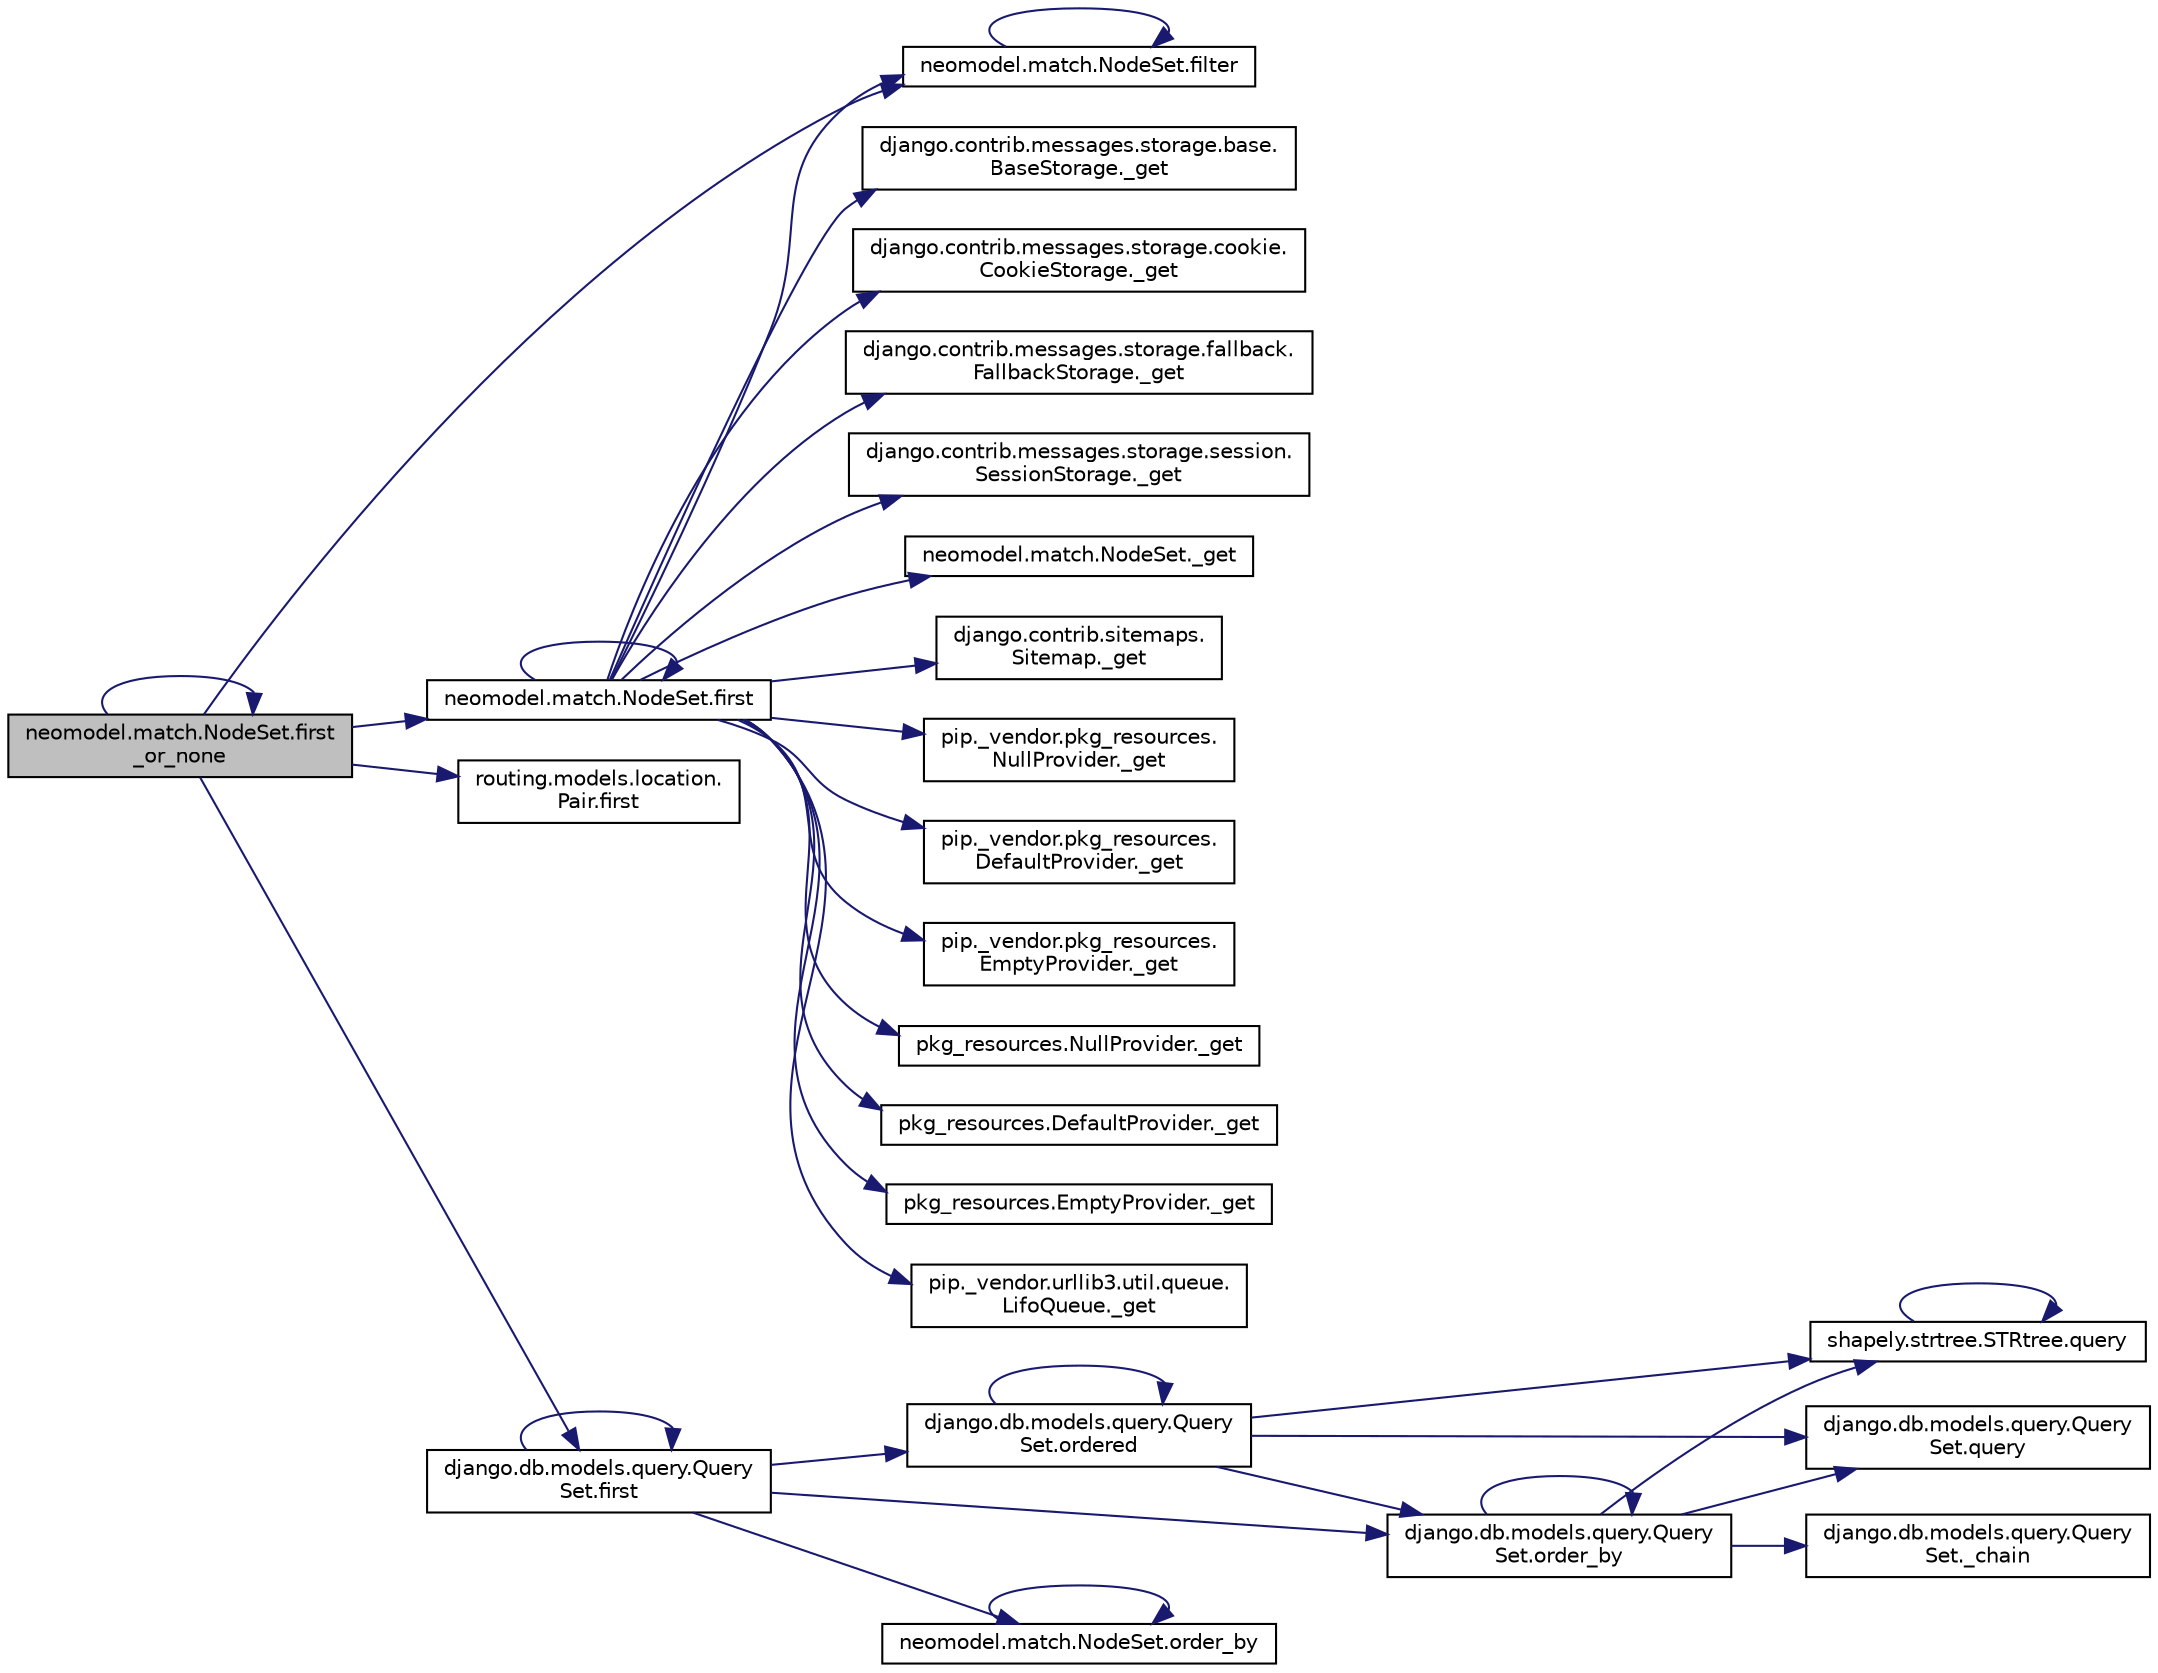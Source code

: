 digraph "neomodel.match.NodeSet.first_or_none"
{
 // LATEX_PDF_SIZE
  edge [fontname="Helvetica",fontsize="10",labelfontname="Helvetica",labelfontsize="10"];
  node [fontname="Helvetica",fontsize="10",shape=record];
  rankdir="LR";
  Node1 [label="neomodel.match.NodeSet.first\l_or_none",height=0.2,width=0.4,color="black", fillcolor="grey75", style="filled", fontcolor="black",tooltip=" "];
  Node1 -> Node2 [color="midnightblue",fontsize="10",style="solid",fontname="Helvetica"];
  Node2 [label="neomodel.match.NodeSet.filter",height=0.2,width=0.4,color="black", fillcolor="white", style="filled",URL="$d8/de5/classneomodel_1_1match_1_1_node_set.html#affbd56656e98418f2f126ecb18a33ffe",tooltip=" "];
  Node2 -> Node2 [color="midnightblue",fontsize="10",style="solid",fontname="Helvetica"];
  Node1 -> Node3 [color="midnightblue",fontsize="10",style="solid",fontname="Helvetica"];
  Node3 [label="routing.models.location.\lPair.first",height=0.2,width=0.4,color="black", fillcolor="white", style="filled",URL="$d8/dfd/classrouting_1_1models_1_1location_1_1_pair.html#a8df9782e90174a0e41115035978ad7c1",tooltip=" "];
  Node1 -> Node4 [color="midnightblue",fontsize="10",style="solid",fontname="Helvetica"];
  Node4 [label="django.db.models.query.Query\lSet.first",height=0.2,width=0.4,color="black", fillcolor="white", style="filled",URL="$dd/d94/classdjango_1_1db_1_1models_1_1query_1_1_query_set.html#aff6844c3911aa730200db4ec3b96d5f8",tooltip=" "];
  Node4 -> Node4 [color="midnightblue",fontsize="10",style="solid",fontname="Helvetica"];
  Node4 -> Node5 [color="midnightblue",fontsize="10",style="solid",fontname="Helvetica"];
  Node5 [label="django.db.models.query.Query\lSet.order_by",height=0.2,width=0.4,color="black", fillcolor="white", style="filled",URL="$dd/d94/classdjango_1_1db_1_1models_1_1query_1_1_query_set.html#aa6926d680c6185b10c815b8f4e54d1a5",tooltip=" "];
  Node5 -> Node6 [color="midnightblue",fontsize="10",style="solid",fontname="Helvetica"];
  Node6 [label="django.db.models.query.Query\lSet._chain",height=0.2,width=0.4,color="black", fillcolor="white", style="filled",URL="$dd/d94/classdjango_1_1db_1_1models_1_1query_1_1_query_set.html#a7e1b5806921e30da5ca203c9d1d4c2d5",tooltip=" "];
  Node5 -> Node5 [color="midnightblue",fontsize="10",style="solid",fontname="Helvetica"];
  Node5 -> Node7 [color="midnightblue",fontsize="10",style="solid",fontname="Helvetica"];
  Node7 [label="django.db.models.query.Query\lSet.query",height=0.2,width=0.4,color="black", fillcolor="white", style="filled",URL="$dd/d94/classdjango_1_1db_1_1models_1_1query_1_1_query_set.html#a122ab2492eab3285ee368fba53d18a13",tooltip=" "];
  Node5 -> Node8 [color="midnightblue",fontsize="10",style="solid",fontname="Helvetica"];
  Node8 [label="shapely.strtree.STRtree.query",height=0.2,width=0.4,color="black", fillcolor="white", style="filled",URL="$de/dd0/classshapely_1_1strtree_1_1_s_t_rtree.html#a36091f1859b35aa145800837553ec921",tooltip=" "];
  Node8 -> Node8 [color="midnightblue",fontsize="10",style="solid",fontname="Helvetica"];
  Node4 -> Node9 [color="midnightblue",fontsize="10",style="solid",fontname="Helvetica"];
  Node9 [label="neomodel.match.NodeSet.order_by",height=0.2,width=0.4,color="black", fillcolor="white", style="filled",URL="$d8/de5/classneomodel_1_1match_1_1_node_set.html#a03109556c232ba4739d1a4f6e4d31310",tooltip=" "];
  Node9 -> Node9 [color="midnightblue",fontsize="10",style="solid",fontname="Helvetica"];
  Node4 -> Node10 [color="midnightblue",fontsize="10",style="solid",fontname="Helvetica"];
  Node10 [label="django.db.models.query.Query\lSet.ordered",height=0.2,width=0.4,color="black", fillcolor="white", style="filled",URL="$dd/d94/classdjango_1_1db_1_1models_1_1query_1_1_query_set.html#ad0ecbc4fee7bc9c7b0b2ce74dd9bd84e",tooltip="PUBLIC INTROSPECTION ATTRIBUTES #."];
  Node10 -> Node5 [color="midnightblue",fontsize="10",style="solid",fontname="Helvetica"];
  Node10 -> Node10 [color="midnightblue",fontsize="10",style="solid",fontname="Helvetica"];
  Node10 -> Node7 [color="midnightblue",fontsize="10",style="solid",fontname="Helvetica"];
  Node10 -> Node8 [color="midnightblue",fontsize="10",style="solid",fontname="Helvetica"];
  Node1 -> Node11 [color="midnightblue",fontsize="10",style="solid",fontname="Helvetica"];
  Node11 [label="neomodel.match.NodeSet.first",height=0.2,width=0.4,color="black", fillcolor="white", style="filled",URL="$d8/de5/classneomodel_1_1match_1_1_node_set.html#afdb90522724453be617cead6e4eb0932",tooltip=" "];
  Node11 -> Node12 [color="midnightblue",fontsize="10",style="solid",fontname="Helvetica"];
  Node12 [label="pip._vendor.urllib3.util.queue.\lLifoQueue._get",height=0.2,width=0.4,color="black", fillcolor="white", style="filled",URL="$dc/d92/classpip_1_1__vendor_1_1urllib3_1_1util_1_1queue_1_1_lifo_queue.html#a4174694783468a88c1725cb8fade78c4",tooltip=" "];
  Node11 -> Node13 [color="midnightblue",fontsize="10",style="solid",fontname="Helvetica"];
  Node13 [label="django.contrib.messages.storage.base.\lBaseStorage._get",height=0.2,width=0.4,color="black", fillcolor="white", style="filled",URL="$dc/dc3/classdjango_1_1contrib_1_1messages_1_1storage_1_1base_1_1_base_storage.html#ae48575b57450c31bb1ae4099098c8dad",tooltip=" "];
  Node11 -> Node14 [color="midnightblue",fontsize="10",style="solid",fontname="Helvetica"];
  Node14 [label="django.contrib.messages.storage.cookie.\lCookieStorage._get",height=0.2,width=0.4,color="black", fillcolor="white", style="filled",URL="$d2/dd6/classdjango_1_1contrib_1_1messages_1_1storage_1_1cookie_1_1_cookie_storage.html#a46ed9d2fb2167affc54e4f494b7b6242",tooltip=" "];
  Node11 -> Node15 [color="midnightblue",fontsize="10",style="solid",fontname="Helvetica"];
  Node15 [label="django.contrib.messages.storage.fallback.\lFallbackStorage._get",height=0.2,width=0.4,color="black", fillcolor="white", style="filled",URL="$d4/dcf/classdjango_1_1contrib_1_1messages_1_1storage_1_1fallback_1_1_fallback_storage.html#a908ba86906848bbd3e6226481ff44ce4",tooltip=" "];
  Node11 -> Node16 [color="midnightblue",fontsize="10",style="solid",fontname="Helvetica"];
  Node16 [label="django.contrib.messages.storage.session.\lSessionStorage._get",height=0.2,width=0.4,color="black", fillcolor="white", style="filled",URL="$db/d1e/classdjango_1_1contrib_1_1messages_1_1storage_1_1session_1_1_session_storage.html#a3f8e7dfef87ecb46e5fac5f07e00f48d",tooltip=" "];
  Node11 -> Node17 [color="midnightblue",fontsize="10",style="solid",fontname="Helvetica"];
  Node17 [label="neomodel.match.NodeSet._get",height=0.2,width=0.4,color="black", fillcolor="white", style="filled",URL="$d8/de5/classneomodel_1_1match_1_1_node_set.html#aa4f865fb063f620ba1f1a6d4e07d2680",tooltip=" "];
  Node11 -> Node18 [color="midnightblue",fontsize="10",style="solid",fontname="Helvetica"];
  Node18 [label="django.contrib.sitemaps.\lSitemap._get",height=0.2,width=0.4,color="black", fillcolor="white", style="filled",URL="$db/d3f/classdjango_1_1contrib_1_1sitemaps_1_1_sitemap.html#a61737116a1a9273be5c4babaec534a3c",tooltip=" "];
  Node11 -> Node19 [color="midnightblue",fontsize="10",style="solid",fontname="Helvetica"];
  Node19 [label="pip._vendor.pkg_resources.\lNullProvider._get",height=0.2,width=0.4,color="black", fillcolor="white", style="filled",URL="$dd/dc4/classpip_1_1__vendor_1_1pkg__resources_1_1_null_provider.html#a7659c4bfe93e91db05f2bf641c786ec2",tooltip=" "];
  Node11 -> Node20 [color="midnightblue",fontsize="10",style="solid",fontname="Helvetica"];
  Node20 [label="pip._vendor.pkg_resources.\lDefaultProvider._get",height=0.2,width=0.4,color="black", fillcolor="white", style="filled",URL="$d3/d98/classpip_1_1__vendor_1_1pkg__resources_1_1_default_provider.html#ac81adf267e47d639f49da897b4dc6c6a",tooltip=" "];
  Node11 -> Node21 [color="midnightblue",fontsize="10",style="solid",fontname="Helvetica"];
  Node21 [label="pip._vendor.pkg_resources.\lEmptyProvider._get",height=0.2,width=0.4,color="black", fillcolor="white", style="filled",URL="$d7/d94/classpip_1_1__vendor_1_1pkg__resources_1_1_empty_provider.html#a82c4bd88c5d601c4cf7b63acb167e146",tooltip=" "];
  Node11 -> Node22 [color="midnightblue",fontsize="10",style="solid",fontname="Helvetica"];
  Node22 [label="pkg_resources.NullProvider._get",height=0.2,width=0.4,color="black", fillcolor="white", style="filled",URL="$d3/da0/classpkg__resources_1_1_null_provider.html#a17e0de4cc7aa5ef158c233b1960ef186",tooltip=" "];
  Node11 -> Node23 [color="midnightblue",fontsize="10",style="solid",fontname="Helvetica"];
  Node23 [label="pkg_resources.DefaultProvider._get",height=0.2,width=0.4,color="black", fillcolor="white", style="filled",URL="$d3/d07/classpkg__resources_1_1_default_provider.html#aa5698c2f0504d3eb8389281ffca9c4a4",tooltip=" "];
  Node11 -> Node24 [color="midnightblue",fontsize="10",style="solid",fontname="Helvetica"];
  Node24 [label="pkg_resources.EmptyProvider._get",height=0.2,width=0.4,color="black", fillcolor="white", style="filled",URL="$d1/ddf/classpkg__resources_1_1_empty_provider.html#acacc8611f1e8b6c0ccb287651442f827",tooltip=" "];
  Node11 -> Node2 [color="midnightblue",fontsize="10",style="solid",fontname="Helvetica"];
  Node11 -> Node11 [color="midnightblue",fontsize="10",style="solid",fontname="Helvetica"];
  Node1 -> Node1 [color="midnightblue",fontsize="10",style="solid",fontname="Helvetica"];
}
